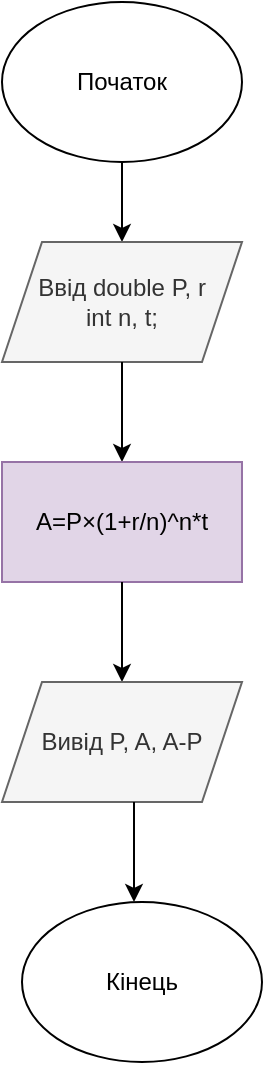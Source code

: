 <mxfile version="24.7.17">
  <diagram name="Страница — 1" id="Hh-IpeUZCV0D9F72dSlE">
    <mxGraphModel grid="1" page="1" gridSize="10" guides="1" tooltips="1" connect="1" arrows="1" fold="1" pageScale="1" pageWidth="827" pageHeight="1169" math="0" shadow="0">
      <root>
        <mxCell id="0" />
        <mxCell id="1" parent="0" />
        <mxCell id="Z2bBjOUxueCLLeqUOIa0-2" value="" style="endArrow=classic;html=1;rounded=0;exitX=0.5;exitY=1;exitDx=0;exitDy=0;" edge="1" parent="1">
          <mxGeometry width="50" height="50" relative="1" as="geometry">
            <mxPoint x="390" y="-900" as="sourcePoint" />
            <mxPoint x="390" y="-860" as="targetPoint" />
          </mxGeometry>
        </mxCell>
        <mxCell id="Z2bBjOUxueCLLeqUOIa0-3" value="Ввід&amp;nbsp;double P, r&lt;div&gt;int n, t;&lt;br&gt;&lt;/div&gt;" style="shape=parallelogram;perimeter=parallelogramPerimeter;whiteSpace=wrap;html=1;fixedSize=1;fillColor=#f5f5f5;fontColor=#333333;strokeColor=#666666;" vertex="1" parent="1">
          <mxGeometry x="330" y="-860" width="120" height="60" as="geometry" />
        </mxCell>
        <mxCell id="Z2bBjOUxueCLLeqUOIa0-5" value="" style="endArrow=classic;html=1;rounded=0;exitX=0.5;exitY=1;exitDx=0;exitDy=0;" edge="1" parent="1">
          <mxGeometry width="50" height="50" relative="1" as="geometry">
            <mxPoint x="390" y="-800" as="sourcePoint" />
            <mxPoint x="390" y="-750" as="targetPoint" />
          </mxGeometry>
        </mxCell>
        <mxCell id="Z2bBjOUxueCLLeqUOIa0-6" value="&lt;span class=&quot;katex&quot;&gt;&lt;span aria-hidden=&quot;true&quot; class=&quot;katex-html&quot;&gt;&lt;span class=&quot;base&quot;&gt;&lt;span class=&quot;mord mathnormal&quot;&gt;A&lt;/span&gt;&lt;span class=&quot;mspace&quot;&gt;&lt;/span&gt;&lt;span class=&quot;mrel&quot;&gt;=&lt;/span&gt;&lt;span class=&quot;mspace&quot;&gt;&lt;/span&gt;&lt;/span&gt;&lt;span class=&quot;base&quot;&gt;&lt;span class=&quot;strut&quot;&gt;&lt;/span&gt;&lt;span class=&quot;mord mathnormal&quot;&gt;P&lt;/span&gt;&lt;span class=&quot;mspace&quot;&gt;&lt;/span&gt;&lt;span class=&quot;mbin&quot;&gt;×&lt;/span&gt;&lt;span class=&quot;mspace&quot;&gt;&lt;/span&gt;&lt;/span&gt;&lt;span class=&quot;base&quot;&gt;&lt;span class=&quot;strut&quot;&gt;&lt;/span&gt;&lt;span class=&quot;minner&quot;&gt;&lt;span class=&quot;minner&quot;&gt;&lt;span class=&quot;mopen delimcenter&quot;&gt;&lt;span class=&quot;delimsizing size1&quot;&gt;(&lt;/span&gt;&lt;/span&gt;&lt;span class=&quot;mord&quot;&gt;1&lt;/span&gt;&lt;span class=&quot;mspace&quot;&gt;&lt;/span&gt;&lt;span class=&quot;mbin&quot;&gt;+r/n&lt;/span&gt;&lt;span class=&quot;mclose delimcenter&quot;&gt;&lt;span class=&quot;delimsizing size1&quot;&gt;)^n*t&lt;/span&gt;&lt;/span&gt;&lt;/span&gt;&lt;/span&gt;&lt;/span&gt;&lt;/span&gt;&lt;/span&gt;" style="rounded=0;whiteSpace=wrap;html=1;fillColor=#e1d5e7;strokeColor=#9673a6;" vertex="1" parent="1">
          <mxGeometry x="330" y="-750" width="120" height="60" as="geometry" />
        </mxCell>
        <mxCell id="Z2bBjOUxueCLLeqUOIa0-7" value="" style="endArrow=classic;html=1;rounded=0;exitX=0.5;exitY=1;exitDx=0;exitDy=0;" edge="1" parent="1" source="Z2bBjOUxueCLLeqUOIa0-6">
          <mxGeometry width="50" height="50" relative="1" as="geometry">
            <mxPoint x="326" y="-700" as="sourcePoint" />
            <mxPoint x="390" y="-640" as="targetPoint" />
            <Array as="points" />
          </mxGeometry>
        </mxCell>
        <mxCell id="Z2bBjOUxueCLLeqUOIa0-8" value="Вивід P, A, A-P" style="shape=parallelogram;perimeter=parallelogramPerimeter;whiteSpace=wrap;html=1;fixedSize=1;fillColor=#f5f5f5;fontColor=#333333;strokeColor=#666666;" vertex="1" parent="1">
          <mxGeometry x="330" y="-640" width="120" height="60" as="geometry" />
        </mxCell>
        <mxCell id="caaegT_ehti5-psHz5Es-3" value="" style="endArrow=classic;html=1;rounded=0;" edge="1" parent="1">
          <mxGeometry width="50" height="50" relative="1" as="geometry">
            <mxPoint x="396" y="-580" as="sourcePoint" />
            <mxPoint x="396" y="-530" as="targetPoint" />
          </mxGeometry>
        </mxCell>
        <mxCell id="ywUi_Cb0OZuITukx0e_t-1" value="Початок" style="ellipse;whiteSpace=wrap;html=1;" vertex="1" parent="1">
          <mxGeometry x="330" y="-980" width="120" height="80" as="geometry" />
        </mxCell>
        <mxCell id="ywUi_Cb0OZuITukx0e_t-2" value="Кінець" style="ellipse;whiteSpace=wrap;html=1;" vertex="1" parent="1">
          <mxGeometry x="340" y="-530" width="120" height="80" as="geometry" />
        </mxCell>
      </root>
    </mxGraphModel>
  </diagram>
</mxfile>

